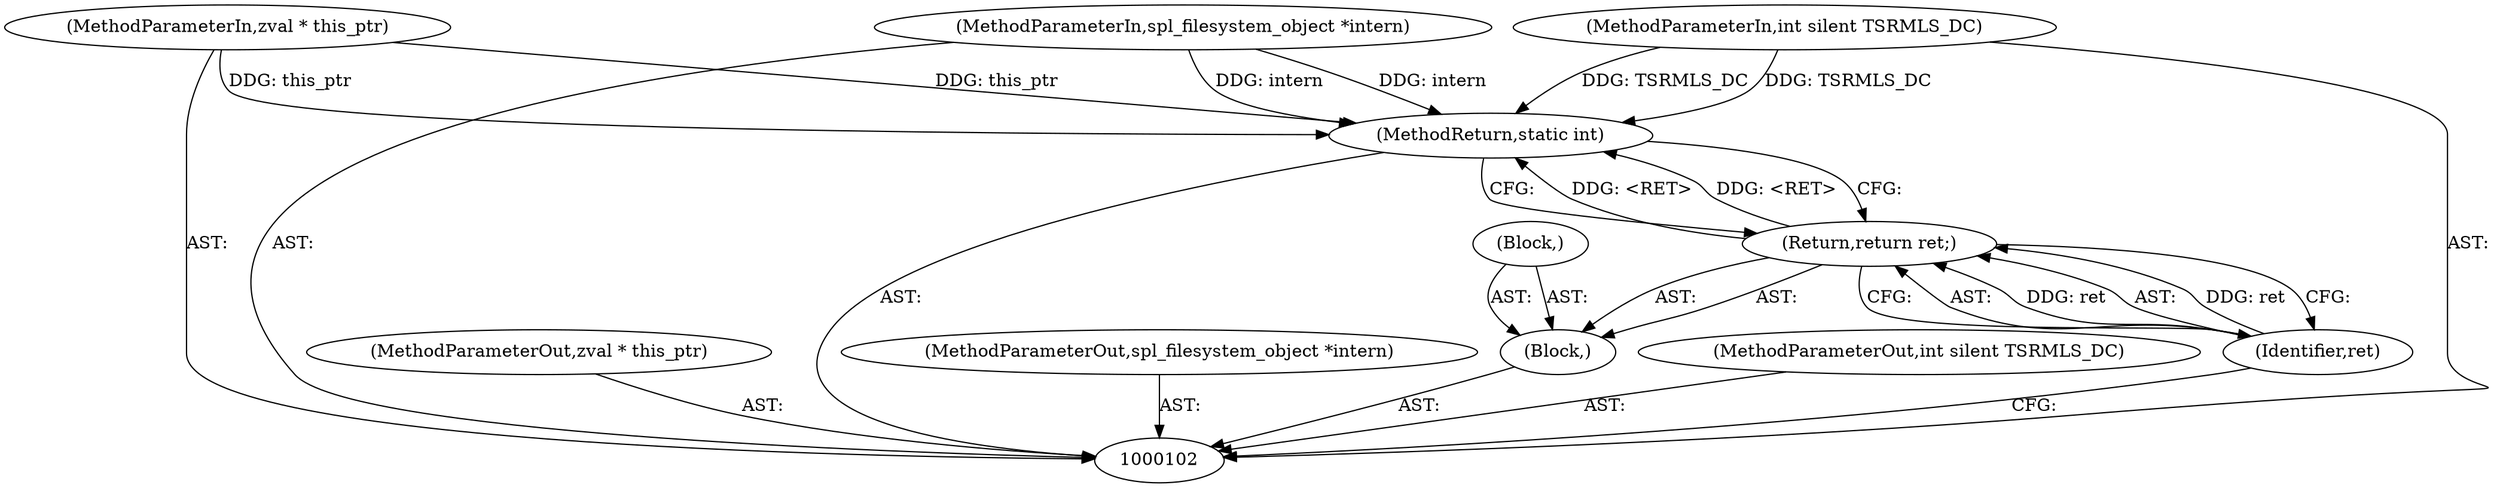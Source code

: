 digraph "0_php-src_7245bff300d3fa8bacbef7897ff080a6f1c23eba?w=1_51" {
"1000110" [label="(MethodReturn,static int)"];
"1000103" [label="(MethodParameterIn,zval * this_ptr)"];
"1000118" [label="(MethodParameterOut,zval * this_ptr)"];
"1000104" [label="(MethodParameterIn,spl_filesystem_object *intern)"];
"1000119" [label="(MethodParameterOut,spl_filesystem_object *intern)"];
"1000105" [label="(MethodParameterIn,int silent TSRMLS_DC)"];
"1000120" [label="(MethodParameterOut,int silent TSRMLS_DC)"];
"1000108" [label="(Return,return ret;)"];
"1000109" [label="(Identifier,ret)"];
"1000106" [label="(Block,)"];
"1000107" [label="(Block,)"];
"1000110" -> "1000102"  [label="AST: "];
"1000110" -> "1000108"  [label="CFG: "];
"1000108" -> "1000110"  [label="DDG: <RET>"];
"1000105" -> "1000110"  [label="DDG: TSRMLS_DC"];
"1000104" -> "1000110"  [label="DDG: intern"];
"1000103" -> "1000110"  [label="DDG: this_ptr"];
"1000103" -> "1000102"  [label="AST: "];
"1000103" -> "1000110"  [label="DDG: this_ptr"];
"1000118" -> "1000102"  [label="AST: "];
"1000104" -> "1000102"  [label="AST: "];
"1000104" -> "1000110"  [label="DDG: intern"];
"1000119" -> "1000102"  [label="AST: "];
"1000105" -> "1000102"  [label="AST: "];
"1000105" -> "1000110"  [label="DDG: TSRMLS_DC"];
"1000120" -> "1000102"  [label="AST: "];
"1000108" -> "1000106"  [label="AST: "];
"1000108" -> "1000109"  [label="CFG: "];
"1000109" -> "1000108"  [label="AST: "];
"1000110" -> "1000108"  [label="CFG: "];
"1000108" -> "1000110"  [label="DDG: <RET>"];
"1000109" -> "1000108"  [label="DDG: ret"];
"1000109" -> "1000108"  [label="AST: "];
"1000109" -> "1000102"  [label="CFG: "];
"1000108" -> "1000109"  [label="CFG: "];
"1000109" -> "1000108"  [label="DDG: ret"];
"1000106" -> "1000102"  [label="AST: "];
"1000107" -> "1000106"  [label="AST: "];
"1000108" -> "1000106"  [label="AST: "];
"1000107" -> "1000106"  [label="AST: "];
}
